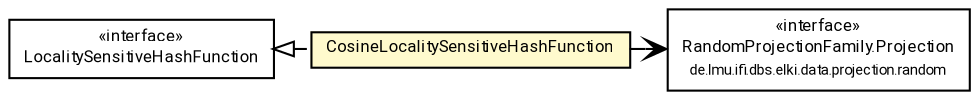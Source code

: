 #!/usr/local/bin/dot
#
# Class diagram 
# Generated by UMLGraph version R5_7_2-60-g0e99a6 (http://www.spinellis.gr/umlgraph/)
#

digraph G {
	graph [fontnames="svg"]
	edge [fontname="Roboto",fontsize=7,labelfontname="Roboto",labelfontsize=7,color="black"];
	node [fontname="Roboto",fontcolor="black",fontsize=8,shape=plaintext,margin=0,width=0,height=0];
	nodesep=0.15;
	ranksep=0.25;
	rankdir=LR;
	// de.lmu.ifi.dbs.elki.data.projection.random.RandomProjectionFamily.Projection
	c2906850 [label=<<table title="de.lmu.ifi.dbs.elki.data.projection.random.RandomProjectionFamily.Projection" border="0" cellborder="1" cellspacing="0" cellpadding="2" href="../../../data/projection/random/RandomProjectionFamily.Projection.html" target="_parent">
		<tr><td><table border="0" cellspacing="0" cellpadding="1">
		<tr><td align="center" balign="center"> &#171;interface&#187; </td></tr>
		<tr><td align="center" balign="center"> <font face="Roboto">RandomProjectionFamily.Projection</font> </td></tr>
		<tr><td align="center" balign="center"> <font face="Roboto" point-size="7.0">de.lmu.ifi.dbs.elki.data.projection.random</font> </td></tr>
		</table></td></tr>
		</table>>, URL="../../../data/projection/random/RandomProjectionFamily.Projection.html"];
	// de.lmu.ifi.dbs.elki.index.lsh.hashfunctions.LocalitySensitiveHashFunction<V>
	c2908012 [label=<<table title="de.lmu.ifi.dbs.elki.index.lsh.hashfunctions.LocalitySensitiveHashFunction" border="0" cellborder="1" cellspacing="0" cellpadding="2" href="LocalitySensitiveHashFunction.html" target="_parent">
		<tr><td><table border="0" cellspacing="0" cellpadding="1">
		<tr><td align="center" balign="center"> &#171;interface&#187; </td></tr>
		<tr><td align="center" balign="center"> <font face="Roboto">LocalitySensitiveHashFunction</font> </td></tr>
		</table></td></tr>
		</table>>, URL="LocalitySensitiveHashFunction.html"];
	// de.lmu.ifi.dbs.elki.index.lsh.hashfunctions.CosineLocalitySensitiveHashFunction
	c2908014 [label=<<table title="de.lmu.ifi.dbs.elki.index.lsh.hashfunctions.CosineLocalitySensitiveHashFunction" border="0" cellborder="1" cellspacing="0" cellpadding="2" bgcolor="lemonChiffon" href="CosineLocalitySensitiveHashFunction.html" target="_parent">
		<tr><td><table border="0" cellspacing="0" cellpadding="1">
		<tr><td align="center" balign="center"> <font face="Roboto">CosineLocalitySensitiveHashFunction</font> </td></tr>
		</table></td></tr>
		</table>>, URL="CosineLocalitySensitiveHashFunction.html"];
	// de.lmu.ifi.dbs.elki.index.lsh.hashfunctions.CosineLocalitySensitiveHashFunction implements de.lmu.ifi.dbs.elki.index.lsh.hashfunctions.LocalitySensitiveHashFunction<V>
	c2908012 -> c2908014 [arrowtail=empty,style=dashed,dir=back,weight=9];
	// de.lmu.ifi.dbs.elki.index.lsh.hashfunctions.CosineLocalitySensitiveHashFunction navassoc de.lmu.ifi.dbs.elki.data.projection.random.RandomProjectionFamily.Projection
	c2908014 -> c2906850 [arrowhead=open,weight=1];
}

